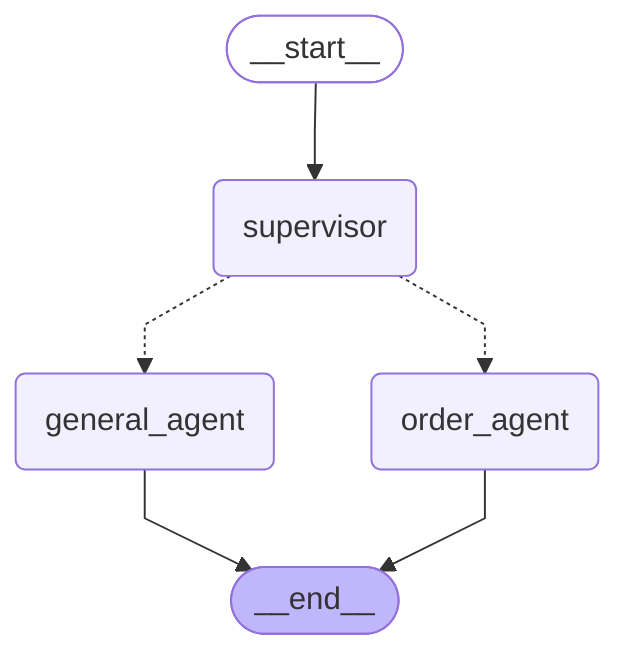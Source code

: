 ---
config:
  flowchart:
    curve: linear
---
graph TD;
	__start__([<p>__start__</p>]):::first
	supervisor(supervisor)
	order_agent(order_agent)
	general_agent(general_agent)
	__end__([<p>__end__</p>]):::last
	__start__ --> supervisor;
	supervisor -.-> general_agent;
	supervisor -.-> order_agent;
	general_agent --> __end__;
	order_agent --> __end__;
	classDef default fill:#f2f0ff,line-height:1.2
	classDef first fill-opacity:0
	classDef last fill:#bfb6fc